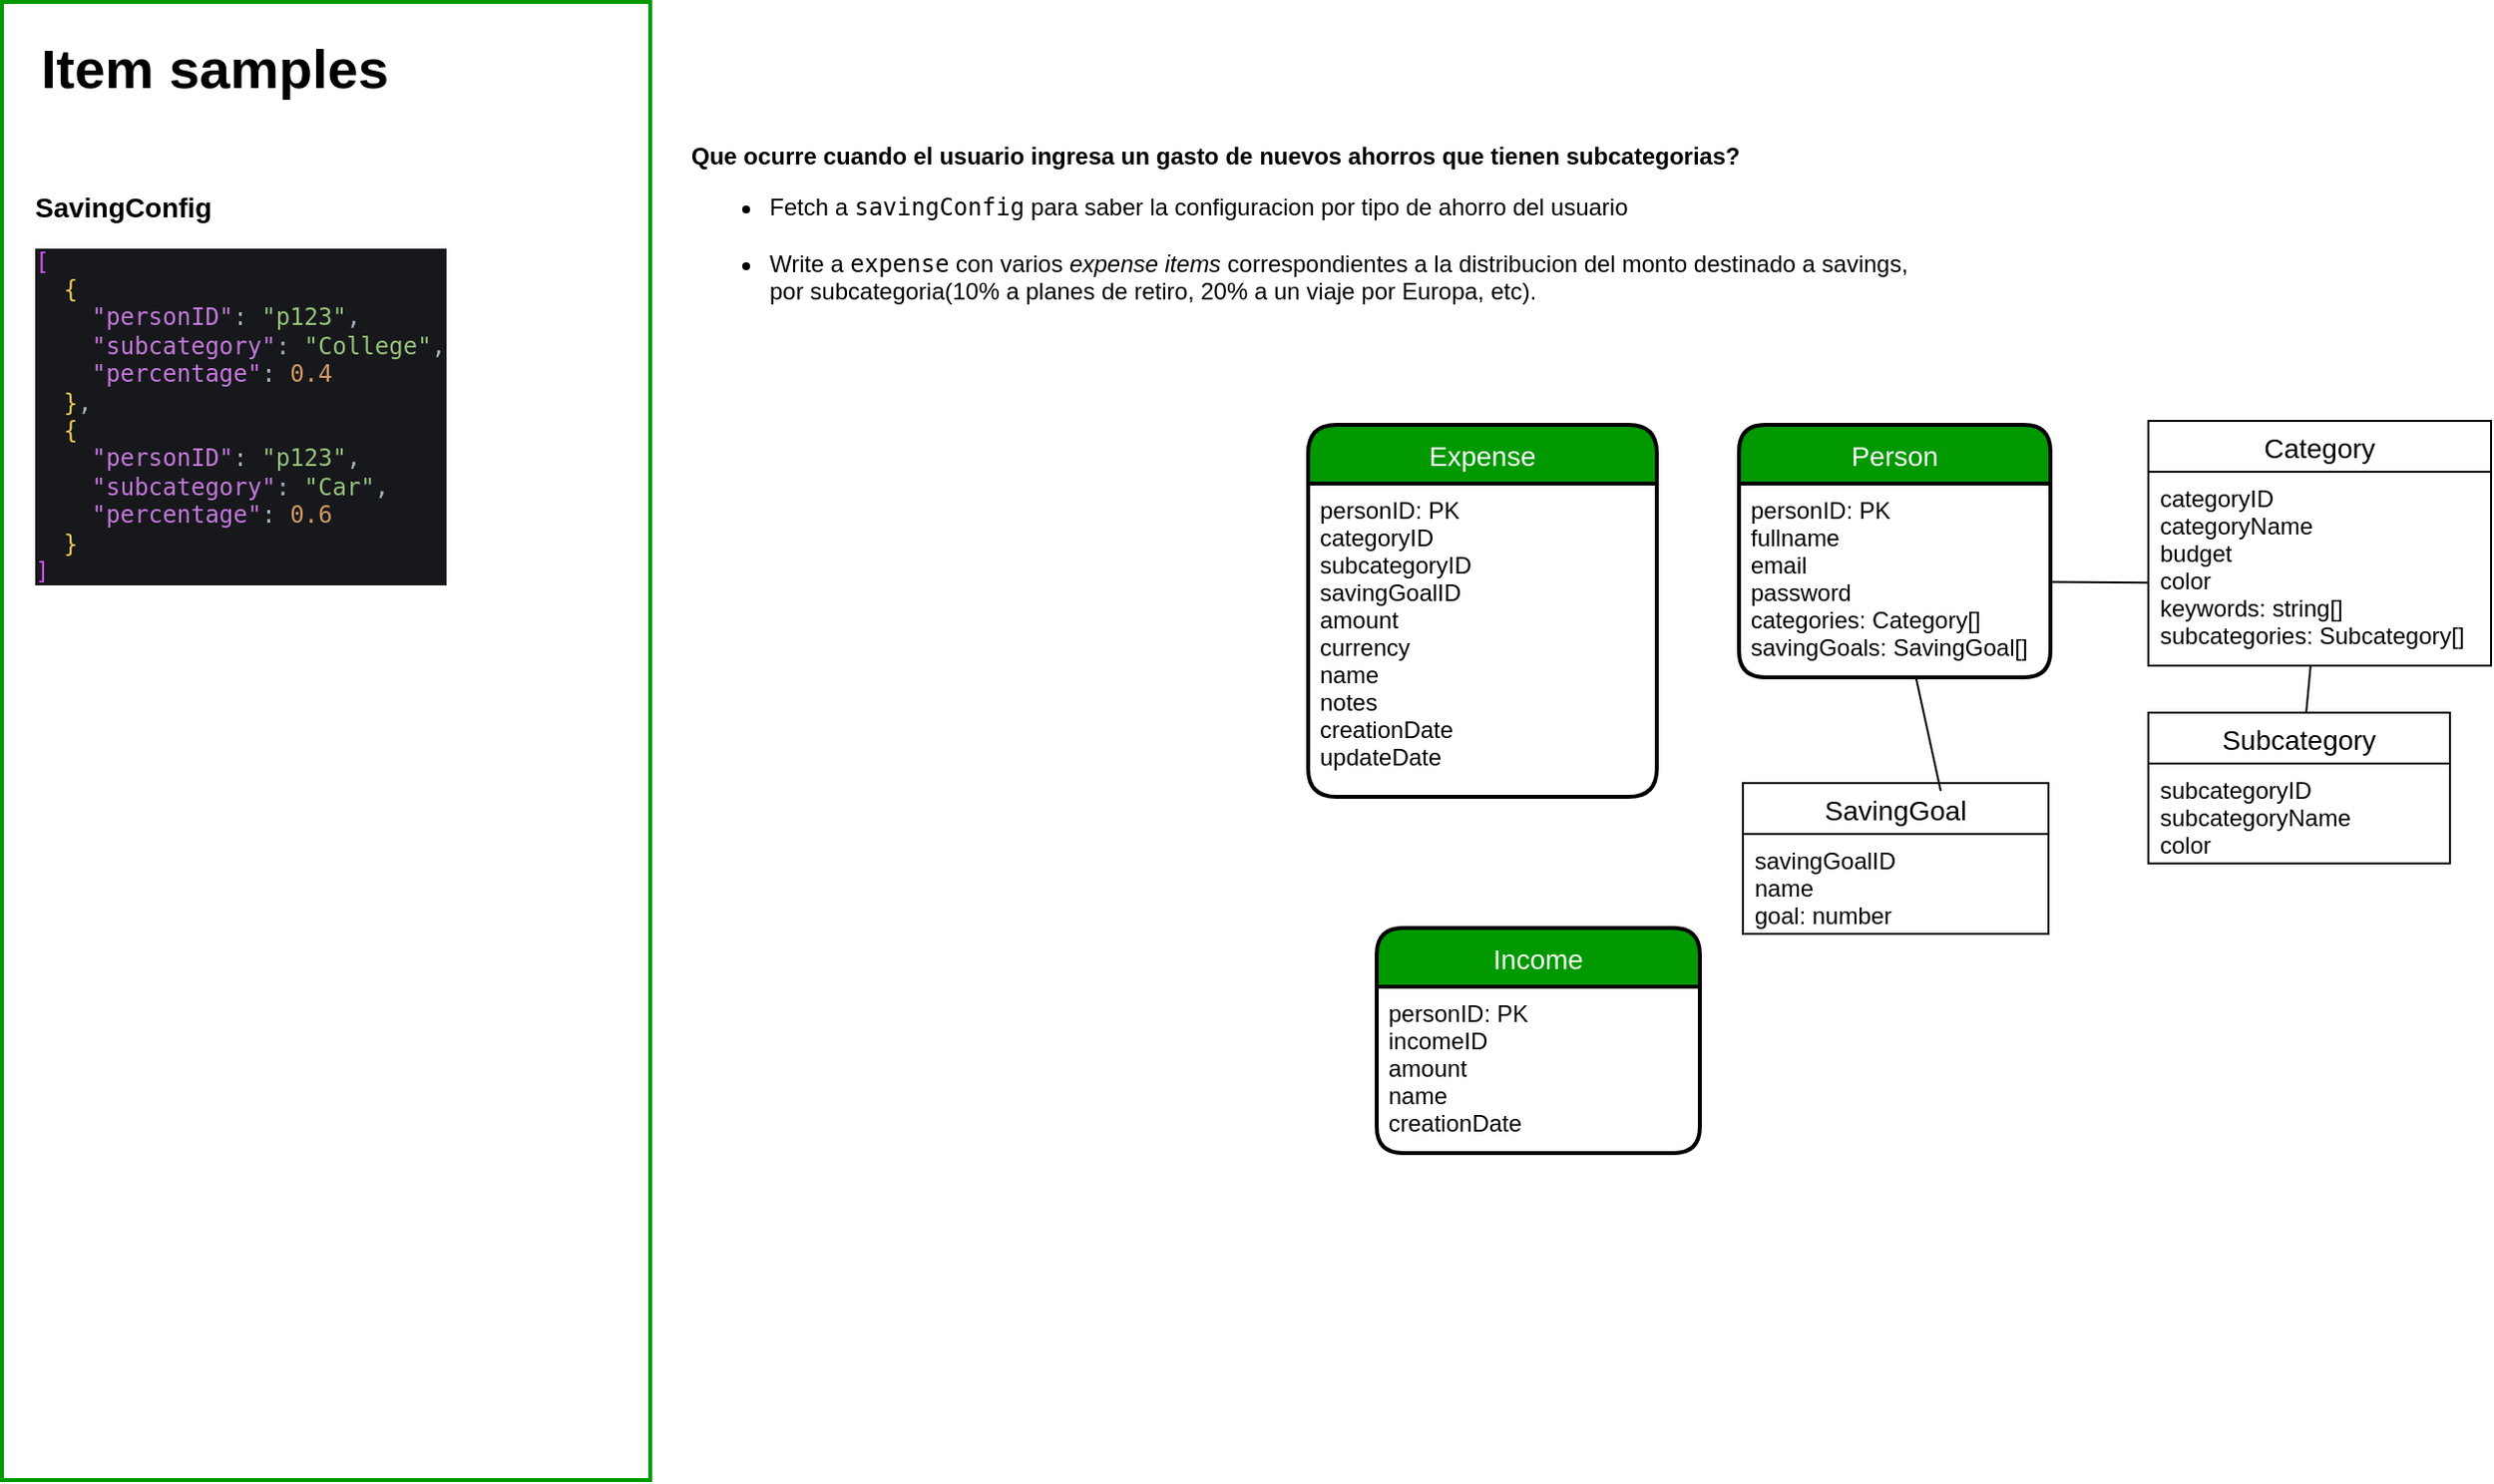 <mxfile version="19.0.3" type="device"><diagram id="Nf0Q1J0bsJGXM35QZuhO" name="Data Model"><mxGraphModel dx="2552" dy="825" grid="0" gridSize="10" guides="1" tooltips="1" connect="1" arrows="1" fold="1" page="0" pageScale="1" pageWidth="850" pageHeight="1100" math="0" shadow="0"><root><mxCell id="0"/><mxCell id="1" parent="0"/><mxCell id="3ay3Hl6pnc34jk5LIuFB-1" value="Expense" style="swimlane;childLayout=stackLayout;horizontal=1;startSize=30;horizontalStack=0;rounded=1;fontSize=14;fontStyle=0;strokeWidth=2;resizeParent=0;resizeLast=1;shadow=0;dashed=0;align=center;labelBackgroundColor=none;arcSize=16;labelBorderColor=none;swimlaneLine=1;swimlaneFillColor=none;gradientColor=none;gradientDirection=north;fillColor=#009900;fontColor=#FFFFFF;" parent="1" vertex="1"><mxGeometry x="-669" y="120" width="178" height="190" as="geometry"><mxRectangle x="-669" y="120" width="81" height="30" as="alternateBounds"/></mxGeometry></mxCell><mxCell id="3ay3Hl6pnc34jk5LIuFB-2" value="personID: PK&#10;categoryID&#10;subcategoryID&#10;savingGoalID&#10;amount&#10;currency&#10;name&#10;notes&#10;creationDate&#10;updateDate" style="align=left;strokeColor=none;fillColor=none;spacingLeft=4;fontSize=12;verticalAlign=top;resizable=0;rotatable=0;part=1;" parent="3ay3Hl6pnc34jk5LIuFB-1" vertex="1"><mxGeometry y="30" width="178" height="160" as="geometry"/></mxCell><mxCell id="TQfG1iUgKqF-C-MgNsLs-1" value="Person" style="swimlane;childLayout=stackLayout;horizontal=1;startSize=30;horizontalStack=0;rounded=1;fontSize=14;fontStyle=0;strokeWidth=2;resizeParent=0;resizeLast=1;shadow=0;dashed=0;align=center;fillColor=#009900;fontColor=#FFFFFF;" parent="1" vertex="1"><mxGeometry x="-449" y="120" width="159" height="129" as="geometry"/></mxCell><mxCell id="TQfG1iUgKqF-C-MgNsLs-2" value="personID: PK&#10;fullname&#10;email&#10;password        &#10;categories: Category[]&#10;savingGoals: SavingGoal[]" style="align=left;strokeColor=none;fillColor=none;spacingLeft=4;fontSize=12;verticalAlign=top;resizable=0;rotatable=0;part=1;" parent="TQfG1iUgKqF-C-MgNsLs-1" vertex="1"><mxGeometry y="30" width="159" height="99" as="geometry"/></mxCell><mxCell id="TQfG1iUgKqF-C-MgNsLs-7" value="&lt;strong style=&quot;background-color: initial;&quot;&gt;Que ocurre cuando el usuario ingresa un gasto de nuevos ahorros que tienen subcategorias?&lt;/strong&gt;&lt;span style=&quot;background-color: initial;&quot;&gt;&lt;br&gt;&lt;/span&gt;&lt;ul style=&quot;background-color: initial;&quot;&gt;&lt;li&gt;Fetch a &lt;code&gt;savingConfig&lt;/code&gt; para saber la configuracion por tipo de ahorro del usuario&lt;/li&gt;&lt;br&gt;&lt;li&gt;Write a &lt;code&gt;expense&lt;/code&gt; con varios &lt;em&gt;expense items&lt;/em&gt; correspondientes a la distribucion del monto destinado a savings, &lt;br&gt;por subcategoria(10% a planes de retiro, 20% a un viaje por Europa, etc).&lt;/li&gt;&lt;/ul&gt;" style="text;html=1;align=left;verticalAlign=middle;resizable=0;points=[];autosize=1;strokeColor=none;fillColor=none;" parent="1" vertex="1"><mxGeometry x="-986" y="-26" width="631" height="98" as="geometry"/></mxCell><mxCell id="TQfG1iUgKqF-C-MgNsLs-9" value="&lt;h1&gt;Item samples&lt;/h1&gt;" style="text;html=1;strokeColor=none;fillColor=none;spacing=5;spacingTop=-20;whiteSpace=wrap;overflow=hidden;rounded=0;shadow=0;dashed=0;labelBackgroundColor=none;labelBorderColor=none;fontFamily=Helvetica;fontSize=14;fontColor=#000000;startSize=30;" parent="1" vertex="1"><mxGeometry x="-1321" y="-87" width="196" height="55" as="geometry"/></mxCell><mxCell id="TQfG1iUgKqF-C-MgNsLs-11" value="" style="rounded=0;whiteSpace=wrap;html=1;shadow=0;dashed=0;labelBackgroundColor=none;labelBorderColor=none;fontFamily=Helvetica;fontSize=14;fontColor=#000000;startSize=30;strokeColor=#009900;strokeWidth=2;fillColor=none;gradientColor=none;gradientDirection=north;" parent="1" vertex="1"><mxGeometry x="-1336" y="-96" width="331" height="755" as="geometry"/></mxCell><mxCell id="TQfG1iUgKqF-C-MgNsLs-10" value="&lt;div&gt;&lt;br&gt;&lt;/div&gt;&lt;div&gt;&lt;b&gt;SavingConfig&lt;/b&gt;&lt;/div&gt;&lt;div&gt;&lt;div style=&quot;&quot;&gt;&lt;pre style=&quot;background-color:#17181c;color:#abb2bf;font-family:'Menlo',monospace;font-size:9.0pt;&quot;&gt;&lt;span style=&quot;color:#d054f1;&quot;&gt;[&lt;br&gt;&lt;/span&gt;&lt;span style=&quot;color:#d054f1;&quot;&gt;  &lt;/span&gt;&lt;span style=&quot;color:#f1cc54;&quot;&gt;{&lt;br&gt;&lt;/span&gt;&lt;span style=&quot;color:#f1cc54;&quot;&gt;    &lt;/span&gt;&lt;span style=&quot;color:#c679dd;&quot;&gt;&quot;personID&quot;&lt;/span&gt;&lt;span style=&quot;color:#a6b2c0;&quot;&gt;: &lt;/span&gt;&lt;span style=&quot;color:#98c379;&quot;&gt;&quot;p123&quot;&lt;/span&gt;&lt;span style=&quot;color:#a6b2c0;&quot;&gt;,&lt;br&gt;&lt;/span&gt;&lt;span style=&quot;color:#a6b2c0;&quot;&gt;    &lt;/span&gt;&lt;span style=&quot;color:#c679dd;&quot;&gt;&quot;subcategory&quot;&lt;/span&gt;&lt;span style=&quot;color:#a6b2c0;&quot;&gt;: &lt;/span&gt;&lt;span style=&quot;color:#98c379;&quot;&gt;&quot;College&quot;&lt;/span&gt;&lt;span style=&quot;color:#a6b2c0;&quot;&gt;,&lt;br&gt;&lt;/span&gt;&lt;span style=&quot;color:#a6b2c0;&quot;&gt;    &lt;/span&gt;&lt;span style=&quot;color:#c679dd;&quot;&gt;&quot;percentage&quot;&lt;/span&gt;&lt;span style=&quot;color:#a6b2c0;&quot;&gt;: &lt;/span&gt;&lt;span style=&quot;color:#d19a66;&quot;&gt;0.4&lt;br&gt;&lt;/span&gt;&lt;span style=&quot;color:#d19a66;&quot;&gt;  &lt;/span&gt;&lt;span style=&quot;color:#f1cc54;&quot;&gt;}&lt;/span&gt;&lt;span style=&quot;color:#a6b2c0;&quot;&gt;,&lt;br&gt;&lt;/span&gt;&lt;span style=&quot;color:#a6b2c0;&quot;&gt;  &lt;/span&gt;&lt;span style=&quot;color:#f1cc54;&quot;&gt;{&lt;br&gt;&lt;/span&gt;&lt;span style=&quot;color:#f1cc54;&quot;&gt;    &lt;/span&gt;&lt;span style=&quot;color:#c679dd;&quot;&gt;&quot;personID&quot;&lt;/span&gt;&lt;span style=&quot;color:#a6b2c0;&quot;&gt;: &lt;/span&gt;&lt;span style=&quot;color:#98c379;&quot;&gt;&quot;p123&quot;&lt;/span&gt;&lt;span style=&quot;color:#a6b2c0;&quot;&gt;,&lt;br&gt;&lt;/span&gt;&lt;span style=&quot;color:#a6b2c0;&quot;&gt;    &lt;/span&gt;&lt;span style=&quot;color:#c679dd;&quot;&gt;&quot;subcategory&quot;&lt;/span&gt;&lt;span style=&quot;color:#a6b2c0;&quot;&gt;: &lt;/span&gt;&lt;span style=&quot;color:#98c379;&quot;&gt;&quot;Car&quot;&lt;/span&gt;&lt;span style=&quot;color:#a6b2c0;&quot;&gt;,&lt;br&gt;&lt;/span&gt;&lt;span style=&quot;color:#a6b2c0;&quot;&gt;    &lt;/span&gt;&lt;span style=&quot;color:#c679dd;&quot;&gt;&quot;percentage&quot;&lt;/span&gt;&lt;span style=&quot;color:#a6b2c0;&quot;&gt;: &lt;/span&gt;&lt;span style=&quot;color:#d19a66;&quot;&gt;0.6&lt;br&gt;&lt;/span&gt;&lt;span style=&quot;color:#d19a66;&quot;&gt;  &lt;/span&gt;&lt;span style=&quot;color:#f1cc54;&quot;&gt;}&lt;br&gt;&lt;/span&gt;&lt;span style=&quot;color:#d054f1;&quot;&gt;]&lt;/span&gt;&lt;/pre&gt;&lt;/div&gt;&lt;/div&gt;&lt;div&gt;&lt;b&gt;&lt;br&gt;&lt;/b&gt;&lt;/div&gt;&lt;div&gt;&lt;b&gt;&lt;br&gt;&lt;/b&gt;&lt;/div&gt;&lt;div&gt;&lt;b&gt;&lt;br&gt;&lt;/b&gt;&lt;/div&gt;&lt;div&gt;&lt;b&gt;&lt;br&gt;&lt;/b&gt;&lt;/div&gt;&lt;div&gt;&lt;b&gt;&lt;br&gt;&lt;/b&gt;&lt;/div&gt;" style="text;html=1;strokeColor=none;fillColor=none;align=left;verticalAlign=top;whiteSpace=wrap;rounded=0;shadow=0;dashed=0;labelBackgroundColor=none;labelBorderColor=none;fontFamily=Helvetica;fontSize=14;fontColor=#000000;startSize=30;" parent="1" vertex="1"><mxGeometry x="-1321" y="-23" width="323" height="677" as="geometry"/></mxCell><mxCell id="m6ExJk-LAfCFpmRk6G8L-9" value="Category" style="swimlane;fontStyle=0;childLayout=stackLayout;horizontal=1;startSize=26;horizontalStack=0;resizeParent=1;resizeParentMax=0;resizeLast=0;collapsible=1;marginBottom=0;align=center;fontSize=14;" parent="1" vertex="1"><mxGeometry x="-240" y="118" width="175" height="125" as="geometry"/></mxCell><mxCell id="m6ExJk-LAfCFpmRk6G8L-10" value="categoryID&#10;categoryName&#10;budget&#10;color&#10;keywords: string[]&#10;subcategories: Subcategory[] " style="text;strokeColor=none;fillColor=none;spacingLeft=4;spacingRight=4;overflow=hidden;rotatable=0;points=[[0,0.5],[1,0.5]];portConstraint=eastwest;fontSize=12;" parent="m6ExJk-LAfCFpmRk6G8L-9" vertex="1"><mxGeometry y="26" width="175" height="99" as="geometry"/></mxCell><mxCell id="m6ExJk-LAfCFpmRk6G8L-13" value="" style="endArrow=none;html=1;rounded=0;entryX=0.001;entryY=0.572;entryDx=0;entryDy=0;entryPerimeter=0;" parent="1" source="TQfG1iUgKqF-C-MgNsLs-2" target="m6ExJk-LAfCFpmRk6G8L-10" edge="1"><mxGeometry width="50" height="50" relative="1" as="geometry"><mxPoint x="-245" y="304" as="sourcePoint"/><mxPoint x="-195" y="254" as="targetPoint"/></mxGeometry></mxCell><mxCell id="m6ExJk-LAfCFpmRk6G8L-14" value="Subcategory" style="swimlane;fontStyle=0;childLayout=stackLayout;horizontal=1;startSize=26;horizontalStack=0;resizeParent=1;resizeParentMax=0;resizeLast=0;collapsible=1;marginBottom=0;align=center;fontSize=14;" parent="1" vertex="1"><mxGeometry x="-240" y="267" width="154" height="77" as="geometry"/></mxCell><mxCell id="m6ExJk-LAfCFpmRk6G8L-15" value="subcategoryID&#10;subcategoryName&#10;color" style="text;strokeColor=none;fillColor=none;spacingLeft=4;spacingRight=4;overflow=hidden;rotatable=0;points=[[0,0.5],[1,0.5]];portConstraint=eastwest;fontSize=12;" parent="m6ExJk-LAfCFpmRk6G8L-14" vertex="1"><mxGeometry y="26" width="154" height="51" as="geometry"/></mxCell><mxCell id="m6ExJk-LAfCFpmRk6G8L-16" value="" style="endArrow=none;html=1;rounded=0;" parent="1" source="m6ExJk-LAfCFpmRk6G8L-14" target="m6ExJk-LAfCFpmRk6G8L-10" edge="1"><mxGeometry width="50" height="50" relative="1" as="geometry"><mxPoint x="-318" y="338" as="sourcePoint"/><mxPoint x="-268" y="288" as="targetPoint"/></mxGeometry></mxCell><mxCell id="TiSNqj-LYJMHLtxkQyC9-1" value="Income" style="swimlane;childLayout=stackLayout;horizontal=1;startSize=30;horizontalStack=0;rounded=1;fontSize=14;fontStyle=0;strokeWidth=2;resizeParent=0;resizeLast=1;shadow=0;dashed=0;align=center;fillColor=#009900;fontColor=#FFFFFF;" parent="1" vertex="1"><mxGeometry x="-634" y="377" width="165" height="115" as="geometry"><mxRectangle x="-452" y="321" width="73" height="30" as="alternateBounds"/></mxGeometry></mxCell><mxCell id="TiSNqj-LYJMHLtxkQyC9-2" value="personID: PK&#10;incomeID&#10;amount&#10;name&#10;creationDate" style="align=left;strokeColor=none;fillColor=none;spacingLeft=4;fontSize=12;verticalAlign=top;resizable=0;rotatable=0;part=1;" parent="TiSNqj-LYJMHLtxkQyC9-1" vertex="1"><mxGeometry y="30" width="165" height="85" as="geometry"/></mxCell><mxCell id="Mrc9d25WFiYEkoAoWuCm-3" value="SavingGoal" style="swimlane;fontStyle=0;childLayout=stackLayout;horizontal=1;startSize=26;horizontalStack=0;resizeParent=1;resizeParentMax=0;resizeLast=0;collapsible=1;marginBottom=0;align=center;fontSize=14;" parent="1" vertex="1"><mxGeometry x="-447" y="303" width="156" height="77" as="geometry"/></mxCell><mxCell id="Mrc9d25WFiYEkoAoWuCm-6" value="" style="endArrow=none;html=1;rounded=0;" parent="Mrc9d25WFiYEkoAoWuCm-3" source="TQfG1iUgKqF-C-MgNsLs-2" edge="1"><mxGeometry width="50" height="50" relative="1" as="geometry"><mxPoint x="51" y="54" as="sourcePoint"/><mxPoint x="101" y="4" as="targetPoint"/></mxGeometry></mxCell><mxCell id="Mrc9d25WFiYEkoAoWuCm-4" value="savingGoalID&#10;name&#10;goal: number" style="text;strokeColor=none;fillColor=none;spacingLeft=4;spacingRight=4;overflow=hidden;rotatable=0;points=[[0,0.5],[1,0.5]];portConstraint=eastwest;fontSize=12;" parent="Mrc9d25WFiYEkoAoWuCm-3" vertex="1"><mxGeometry y="26" width="156" height="51" as="geometry"/></mxCell></root></mxGraphModel></diagram></mxfile>